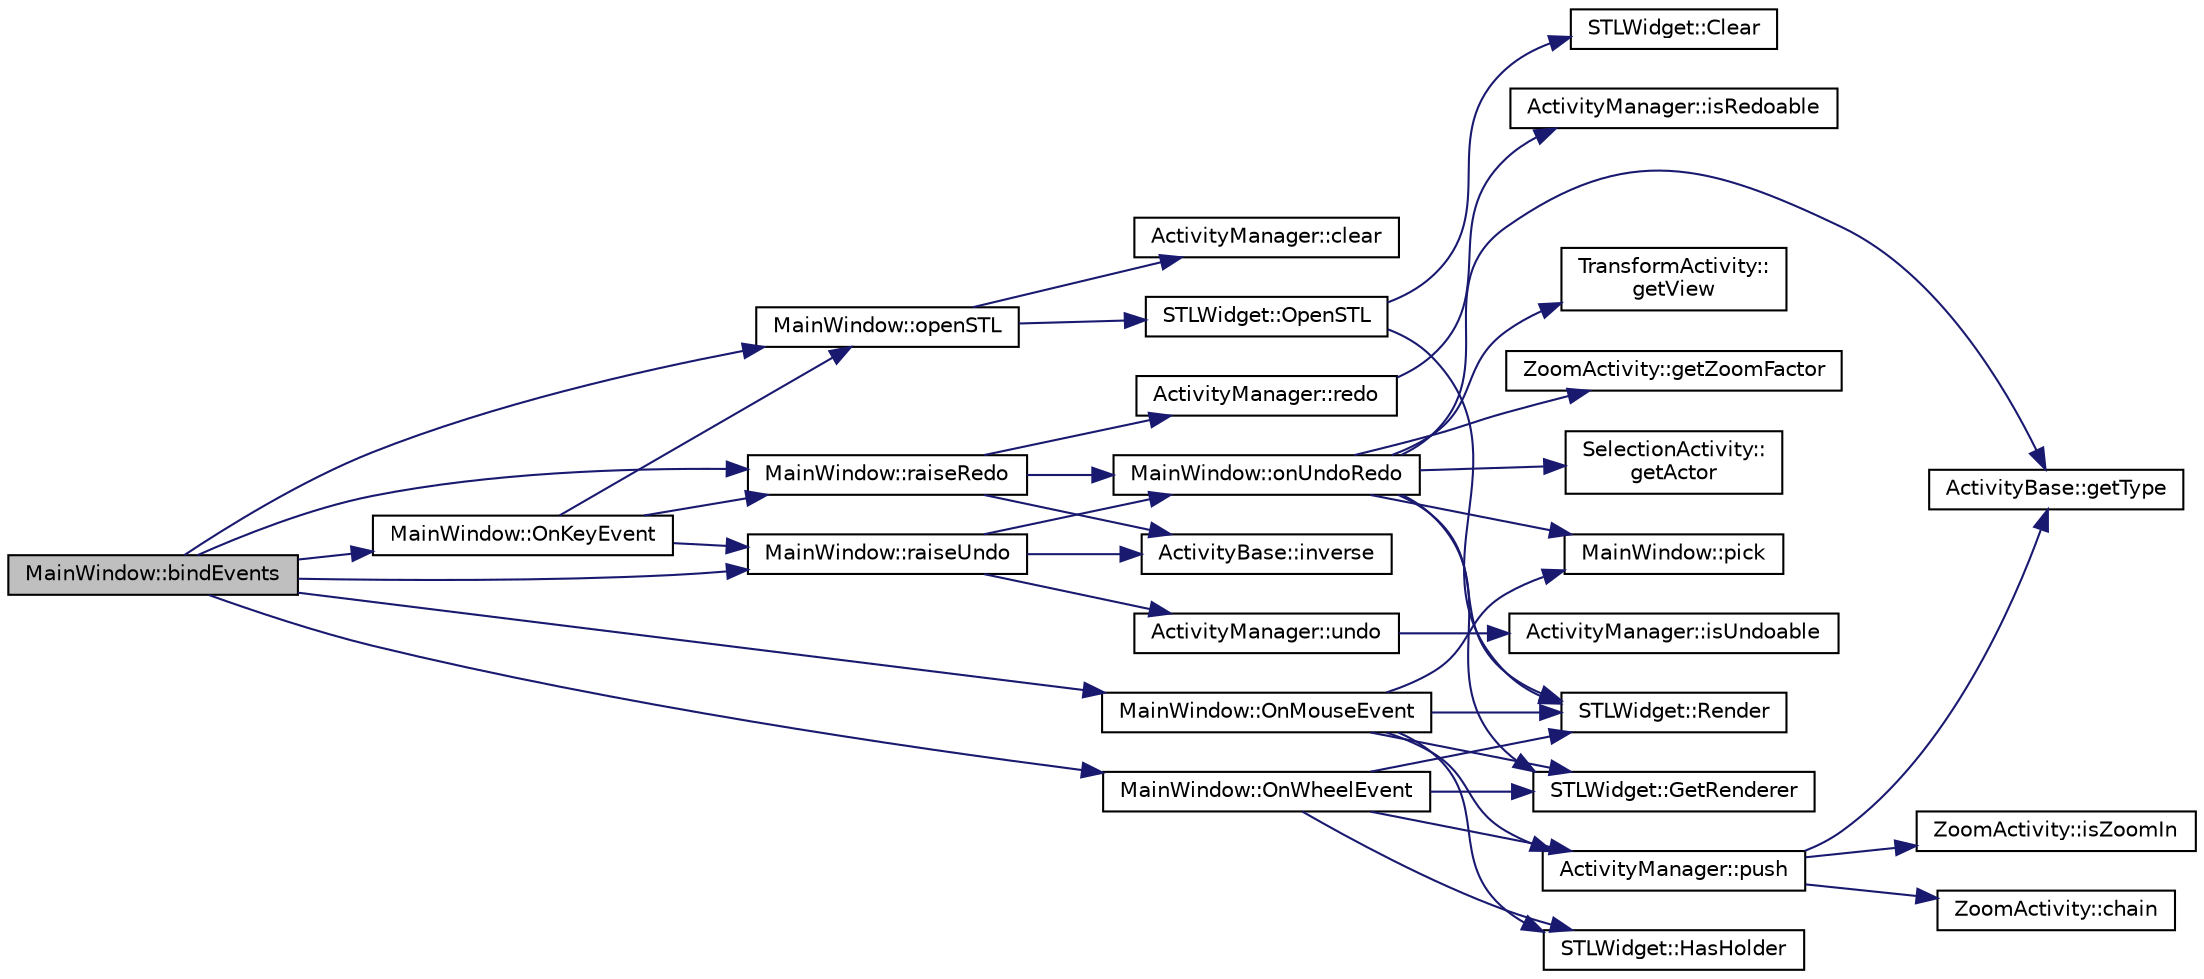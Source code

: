 digraph "MainWindow::bindEvents"
{
 // LATEX_PDF_SIZE
  edge [fontname="Helvetica",fontsize="10",labelfontname="Helvetica",labelfontsize="10"];
  node [fontname="Helvetica",fontsize="10",shape=record];
  rankdir="LR";
  Node1 [label="MainWindow::bindEvents",height=0.2,width=0.4,color="black", fillcolor="grey75", style="filled", fontcolor="black",tooltip="Bind events with corresponding widget."];
  Node1 -> Node2 [color="midnightblue",fontsize="10",style="solid",fontname="Helvetica"];
  Node2 [label="MainWindow::OnKeyEvent",height=0.2,width=0.4,color="black", fillcolor="white", style="filled",URL="$class_main_window.html#add1ef441fb74a254e3204450422fd3b6",tooltip="Handle a keyboard event from STLWidget."];
  Node2 -> Node3 [color="midnightblue",fontsize="10",style="solid",fontname="Helvetica"];
  Node3 [label="MainWindow::openSTL",height=0.2,width=0.4,color="black", fillcolor="white", style="filled",URL="$class_main_window.html#ae90da32f0dd4f1b40353dd97819e4016",tooltip="Open an STL file at path from open file dialog."];
  Node3 -> Node4 [color="midnightblue",fontsize="10",style="solid",fontname="Helvetica"];
  Node4 [label="ActivityManager::clear",height=0.2,width=0.4,color="black", fillcolor="white", style="filled",URL="$class_activity_manager.html#aae34a29e2476905883bcd073bb47f03e",tooltip="Clear all activities."];
  Node3 -> Node5 [color="midnightblue",fontsize="10",style="solid",fontname="Helvetica"];
  Node5 [label="STLWidget::OpenSTL",height=0.2,width=0.4,color="black", fillcolor="white", style="filled",URL="$class_s_t_l_widget.html#ac587c00427f4acc5c4f8d6d0e5667d83",tooltip="Open or import the STL reader to display."];
  Node5 -> Node6 [color="midnightblue",fontsize="10",style="solid",fontname="Helvetica"];
  Node6 [label="STLWidget::Clear",height=0.2,width=0.4,color="black", fillcolor="white", style="filled",URL="$class_s_t_l_widget.html#a3b660bb9da2d718d46bb7b9af52ab1f4",tooltip="Clear all fields."];
  Node5 -> Node7 [color="midnightblue",fontsize="10",style="solid",fontname="Helvetica"];
  Node7 [label="STLWidget::Render",height=0.2,width=0.4,color="black", fillcolor="white", style="filled",URL="$class_s_t_l_widget.html#ac57424afd9164e125938ed47041c7d76",tooltip="Refresh the widget, applying new changes."];
  Node2 -> Node8 [color="midnightblue",fontsize="10",style="solid",fontname="Helvetica"];
  Node8 [label="MainWindow::raiseRedo",height=0.2,width=0.4,color="black", fillcolor="white", style="filled",URL="$class_main_window.html#a2ddbce75908e9e962bf844aca6d2b4ca",tooltip="Raise redo event when redo action button clicked."];
  Node8 -> Node9 [color="midnightblue",fontsize="10",style="solid",fontname="Helvetica"];
  Node9 [label="ActivityBase::inverse",height=0.2,width=0.4,color="black", fillcolor="white", style="filled",URL="$class_activity_base.html#aab17504d45cbc44b581beb5d6a660ece",tooltip="Inverse this activity to switch undo/redo state."];
  Node8 -> Node10 [color="midnightblue",fontsize="10",style="solid",fontname="Helvetica"];
  Node10 [label="MainWindow::onUndoRedo",height=0.2,width=0.4,color="black", fillcolor="white", style="filled",URL="$class_main_window.html#a2ec3dd50c4d8a47830f2e437383f2fa8",tooltip="Undo or redo an activity."];
  Node10 -> Node11 [color="midnightblue",fontsize="10",style="solid",fontname="Helvetica"];
  Node11 [label="SelectionActivity::\lgetActor",height=0.2,width=0.4,color="black", fillcolor="white", style="filled",URL="$class_selection_activity.html#ab5cb6b72c0680ee995986d19d3cf6a86",tooltip="Get the actor."];
  Node10 -> Node12 [color="midnightblue",fontsize="10",style="solid",fontname="Helvetica"];
  Node12 [label="STLWidget::GetRenderer",height=0.2,width=0.4,color="black", fillcolor="white", style="filled",URL="$class_s_t_l_widget.html#a5a3e391dd6b86e53841af138b4477f91",tooltip="Get the renderer."];
  Node10 -> Node13 [color="midnightblue",fontsize="10",style="solid",fontname="Helvetica"];
  Node13 [label="ActivityBase::getType",height=0.2,width=0.4,color="black", fillcolor="white", style="filled",URL="$class_activity_base.html#a1b65c21bd9f3534dedbef62c7fe05764",tooltip="Get the type of the activity."];
  Node10 -> Node14 [color="midnightblue",fontsize="10",style="solid",fontname="Helvetica"];
  Node14 [label="TransformActivity::\lgetView",height=0.2,width=0.4,color="black", fillcolor="white", style="filled",URL="$class_transform_activity.html#a01c456701ffd301259e9b053533e914f",tooltip="Get the camera that contains linear transform matrix."];
  Node10 -> Node15 [color="midnightblue",fontsize="10",style="solid",fontname="Helvetica"];
  Node15 [label="ZoomActivity::getZoomFactor",height=0.2,width=0.4,color="black", fillcolor="white", style="filled",URL="$class_zoom_activity.html#abc3d9aa0e4cb77605696126afa05e59d",tooltip="Get the zoom factor."];
  Node10 -> Node16 [color="midnightblue",fontsize="10",style="solid",fontname="Helvetica"];
  Node16 [label="MainWindow::pick",height=0.2,width=0.4,color="black", fillcolor="white", style="filled",URL="$class_main_window.html#ac8af4f32e38ed985f35c10cd7044f1f0",tooltip="Pick an object on the screen."];
  Node10 -> Node7 [color="midnightblue",fontsize="10",style="solid",fontname="Helvetica"];
  Node8 -> Node17 [color="midnightblue",fontsize="10",style="solid",fontname="Helvetica"];
  Node17 [label="ActivityManager::redo",height=0.2,width=0.4,color="black", fillcolor="white", style="filled",URL="$class_activity_manager.html#a15a289470a1ada5ef9df64632a90566b",tooltip="Redo last undone activity if exists."];
  Node17 -> Node18 [color="midnightblue",fontsize="10",style="solid",fontname="Helvetica"];
  Node18 [label="ActivityManager::isRedoable",height=0.2,width=0.4,color="black", fillcolor="white", style="filled",URL="$class_activity_manager.html#afdb1255e34e57a484fc1b41dd1a2d11b",tooltip="See if redoing is available."];
  Node2 -> Node19 [color="midnightblue",fontsize="10",style="solid",fontname="Helvetica"];
  Node19 [label="MainWindow::raiseUndo",height=0.2,width=0.4,color="black", fillcolor="white", style="filled",URL="$class_main_window.html#a4d447caa99a7519d6c7281b987912e0f",tooltip="Raise undo event when undo action button clicked."];
  Node19 -> Node9 [color="midnightblue",fontsize="10",style="solid",fontname="Helvetica"];
  Node19 -> Node10 [color="midnightblue",fontsize="10",style="solid",fontname="Helvetica"];
  Node19 -> Node20 [color="midnightblue",fontsize="10",style="solid",fontname="Helvetica"];
  Node20 [label="ActivityManager::undo",height=0.2,width=0.4,color="black", fillcolor="white", style="filled",URL="$class_activity_manager.html#a013f09468f61661e4c50b7f53526a421",tooltip="Undo last activity if exists."];
  Node20 -> Node21 [color="midnightblue",fontsize="10",style="solid",fontname="Helvetica"];
  Node21 [label="ActivityManager::isUndoable",height=0.2,width=0.4,color="black", fillcolor="white", style="filled",URL="$class_activity_manager.html#a0cd8af492184b064b0802e8db7402322",tooltip="See if undoing is available."];
  Node1 -> Node22 [color="midnightblue",fontsize="10",style="solid",fontname="Helvetica"];
  Node22 [label="MainWindow::OnMouseEvent",height=0.2,width=0.4,color="black", fillcolor="white", style="filled",URL="$class_main_window.html#aa30a6952cbd9f262ffe6176a616bfaa5",tooltip="Handle a mouse event from STLWidget."];
  Node22 -> Node12 [color="midnightblue",fontsize="10",style="solid",fontname="Helvetica"];
  Node22 -> Node23 [color="midnightblue",fontsize="10",style="solid",fontname="Helvetica"];
  Node23 [label="STLWidget::HasHolder",height=0.2,width=0.4,color="black", fillcolor="white", style="filled",URL="$class_s_t_l_widget.html#a674666824522c9b28d34af6a5937e6e9",tooltip="Indicates whether the widget shows any STL object."];
  Node22 -> Node16 [color="midnightblue",fontsize="10",style="solid",fontname="Helvetica"];
  Node22 -> Node24 [color="midnightblue",fontsize="10",style="solid",fontname="Helvetica"];
  Node24 [label="ActivityManager::push",height=0.2,width=0.4,color="black", fillcolor="white", style="filled",URL="$class_activity_manager.html#a8aa02f1f7df25f2509eb9b85ce671fe5",tooltip="Do something initially for the activity."];
  Node24 -> Node25 [color="midnightblue",fontsize="10",style="solid",fontname="Helvetica"];
  Node25 [label="ZoomActivity::chain",height=0.2,width=0.4,color="black", fillcolor="white", style="filled",URL="$class_zoom_activity.html#afb7f022a1c49782638194bff7eef91b4",tooltip="Chain another zoom activity."];
  Node24 -> Node13 [color="midnightblue",fontsize="10",style="solid",fontname="Helvetica"];
  Node24 -> Node26 [color="midnightblue",fontsize="10",style="solid",fontname="Helvetica"];
  Node26 [label="ZoomActivity::isZoomIn",height=0.2,width=0.4,color="black", fillcolor="white", style="filled",URL="$class_zoom_activity.html#aabcdc3a96f3df0dc04471b05851b33de",tooltip="Returns whether this activity represents zoom in."];
  Node22 -> Node7 [color="midnightblue",fontsize="10",style="solid",fontname="Helvetica"];
  Node1 -> Node27 [color="midnightblue",fontsize="10",style="solid",fontname="Helvetica"];
  Node27 [label="MainWindow::OnWheelEvent",height=0.2,width=0.4,color="black", fillcolor="white", style="filled",URL="$class_main_window.html#a176a8b03cdcbc31e8a0fef86cad53365",tooltip="Handle a mouse wheel event from STLWidget."];
  Node27 -> Node12 [color="midnightblue",fontsize="10",style="solid",fontname="Helvetica"];
  Node27 -> Node23 [color="midnightblue",fontsize="10",style="solid",fontname="Helvetica"];
  Node27 -> Node24 [color="midnightblue",fontsize="10",style="solid",fontname="Helvetica"];
  Node27 -> Node7 [color="midnightblue",fontsize="10",style="solid",fontname="Helvetica"];
  Node1 -> Node3 [color="midnightblue",fontsize="10",style="solid",fontname="Helvetica"];
  Node1 -> Node8 [color="midnightblue",fontsize="10",style="solid",fontname="Helvetica"];
  Node1 -> Node19 [color="midnightblue",fontsize="10",style="solid",fontname="Helvetica"];
}
